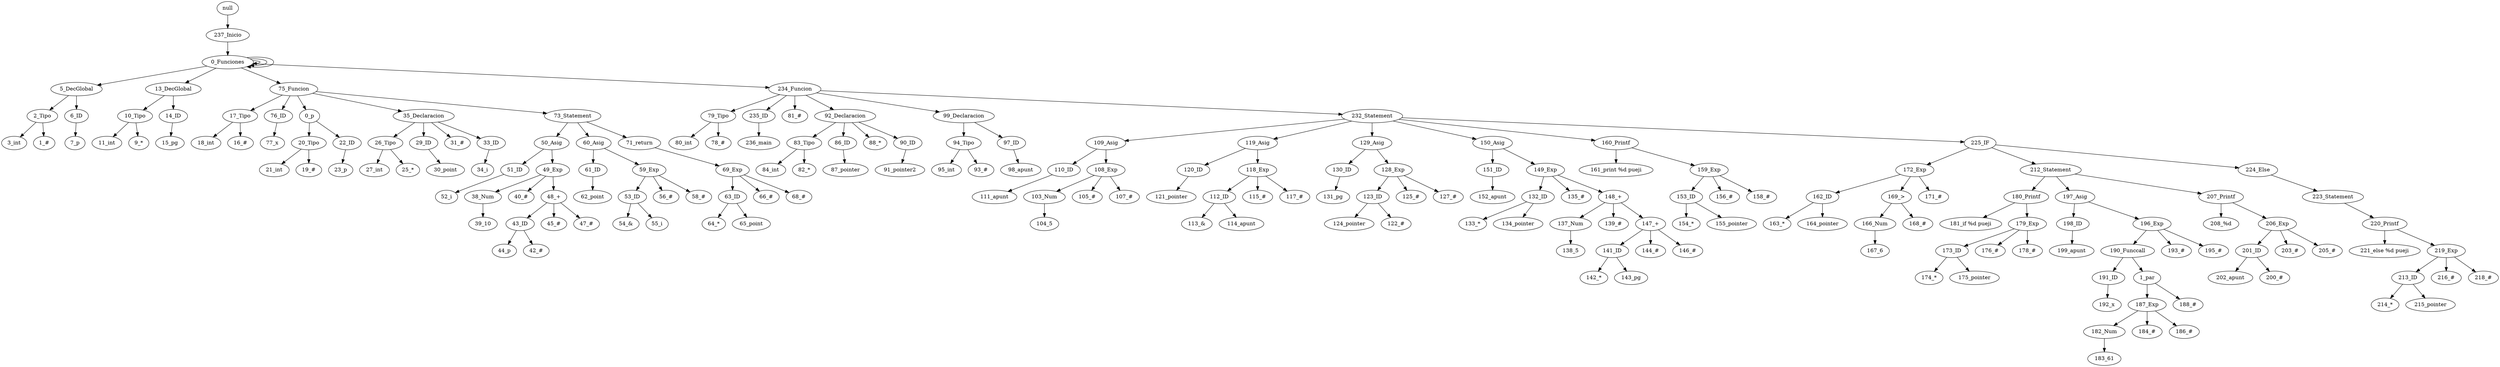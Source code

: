 digraph {
"null" -> "237_Inicio";
"237_Inicio" -> "0_Funciones";
"0_Funciones" -> "0_Funciones";
"0_Funciones" -> "0_Funciones";
"0_Funciones" -> "0_Funciones";
"0_Funciones" -> "5_DecGlobal";
"5_DecGlobal" -> "2_Tipo";
"2_Tipo" -> "3_int";
"2_Tipo" -> "1_#";
"5_DecGlobal" -> "6_ID";
"6_ID" -> "7_p";
"0_Funciones" -> "13_DecGlobal";
"13_DecGlobal" -> "10_Tipo";
"10_Tipo" -> "11_int";
"10_Tipo" -> "9_*";
"13_DecGlobal" -> "14_ID";
"14_ID" -> "15_pg";
"0_Funciones" -> "75_Funcion";
"75_Funcion" -> "17_Tipo";
"17_Tipo" -> "18_int";
"17_Tipo" -> "16_#";
"75_Funcion" -> "76_ID";
"76_ID" -> "77_x";
"75_Funcion" -> "0_p";
"0_p" -> "20_Tipo";
"20_Tipo" -> "21_int";
"20_Tipo" -> "19_#";
"0_p" -> "22_ID";
"22_ID" -> "23_p";
"75_Funcion" -> "35_Declaracion";
"35_Declaracion" -> "26_Tipo";
"26_Tipo" -> "27_int";
"26_Tipo" -> "25_*";
"35_Declaracion" -> "29_ID";
"29_ID" -> "30_point";
"35_Declaracion" -> "31_#";
"35_Declaracion" -> "33_ID";
"33_ID" -> "34_i";
"75_Funcion" -> "73_Statement";
"73_Statement" -> "50_Asig";
"50_Asig" -> "51_ID";
"51_ID" -> "52_i";
"50_Asig" -> "49_Exp";
"49_Exp" -> "38_Num";
"38_Num" -> "39_10";
"49_Exp" -> "40_#";
"49_Exp" -> "48_+";
"48_+" -> "43_ID";
"43_ID" -> "44_p";
"43_ID" -> "42_#";
"48_+" -> "45_#";
"48_+" -> "47_#";
"73_Statement" -> "60_Asig";
"60_Asig" -> "61_ID";
"61_ID" -> "62_point";
"60_Asig" -> "59_Exp";
"59_Exp" -> "53_ID";
"53_ID" -> "54_&";
"53_ID" -> "55_i";
"59_Exp" -> "56_#";
"59_Exp" -> "58_#";
"73_Statement" -> "71_return";
"71_return" -> "69_Exp";
"69_Exp" -> "63_ID";
"63_ID" -> "64_*";
"63_ID" -> "65_point";
"69_Exp" -> "66_#";
"69_Exp" -> "68_#";
"0_Funciones" -> "234_Funcion";
"234_Funcion" -> "79_Tipo";
"79_Tipo" -> "80_int";
"79_Tipo" -> "78_#";
"234_Funcion" -> "235_ID";
"235_ID" -> "236_main";
"234_Funcion" -> "81_#";
"234_Funcion" -> "92_Declaracion";
"92_Declaracion" -> "83_Tipo";
"83_Tipo" -> "84_int";
"83_Tipo" -> "82_*";
"92_Declaracion" -> "86_ID";
"86_ID" -> "87_pointer";
"92_Declaracion" -> "88_*";
"92_Declaracion" -> "90_ID";
"90_ID" -> "91_pointer2";
"234_Funcion" -> "99_Declaracion";
"99_Declaracion" -> "94_Tipo";
"94_Tipo" -> "95_int";
"94_Tipo" -> "93_#";
"99_Declaracion" -> "97_ID";
"97_ID" -> "98_apunt";
"234_Funcion" -> "232_Statement";
"232_Statement" -> "109_Asig";
"109_Asig" -> "110_ID";
"110_ID" -> "111_apunt";
"109_Asig" -> "108_Exp";
"108_Exp" -> "103_Num";
"103_Num" -> "104_5";
"108_Exp" -> "105_#";
"108_Exp" -> "107_#";
"232_Statement" -> "119_Asig";
"119_Asig" -> "120_ID";
"120_ID" -> "121_pointer";
"119_Asig" -> "118_Exp";
"118_Exp" -> "112_ID";
"112_ID" -> "113_&";
"112_ID" -> "114_apunt";
"118_Exp" -> "115_#";
"118_Exp" -> "117_#";
"232_Statement" -> "129_Asig";
"129_Asig" -> "130_ID";
"130_ID" -> "131_pg";
"129_Asig" -> "128_Exp";
"128_Exp" -> "123_ID";
"123_ID" -> "124_pointer";
"123_ID" -> "122_#";
"128_Exp" -> "125_#";
"128_Exp" -> "127_#";
"232_Statement" -> "150_Asig";
"150_Asig" -> "151_ID";
"151_ID" -> "152_apunt";
"150_Asig" -> "149_Exp";
"149_Exp" -> "132_ID";
"132_ID" -> "133_*";
"132_ID" -> "134_pointer";
"149_Exp" -> "135_#";
"149_Exp" -> "148_+";
"148_+" -> "137_Num";
"137_Num" -> "138_5";
"148_+" -> "139_#";
"148_+" -> "147_+";
"147_+" -> "141_ID";
"141_ID" -> "142_*";
"141_ID" -> "143_pg";
"147_+" -> "144_#";
"147_+" -> "146_#";
"232_Statement" -> "160_Printf";
"160_Printf" -> "161_print %d pueji\n";
"160_Printf" -> "159_Exp";
"159_Exp" -> "153_ID";
"153_ID" -> "154_*";
"153_ID" -> "155_pointer";
"159_Exp" -> "156_#";
"159_Exp" -> "158_#";
"232_Statement" -> "225_IF";
"225_IF" -> "172_Exp";
"172_Exp" -> "162_ID";
"162_ID" -> "163_*";
"162_ID" -> "164_pointer";
"172_Exp" -> "169_>";
"169_>" -> "166_Num";
"166_Num" -> "167_6";
"169_>" -> "168_#";
"172_Exp" -> "171_#";
"225_IF" -> "212_Statement";
"212_Statement" -> "180_Printf";
"180_Printf" -> "181_if %d pueji\n";
"180_Printf" -> "179_Exp";
"179_Exp" -> "173_ID";
"173_ID" -> "174_*";
"173_ID" -> "175_pointer";
"179_Exp" -> "176_#";
"179_Exp" -> "178_#";
"212_Statement" -> "197_Asig";
"197_Asig" -> "198_ID";
"198_ID" -> "199_apunt";
"197_Asig" -> "196_Exp";
"196_Exp" -> "190_Funccall";
"190_Funccall" -> "191_ID";
"191_ID" -> "192_x";
"190_Funccall" -> "1_par";
"1_par" -> "187_Exp";
"187_Exp" -> "182_Num";
"182_Num" -> "183_61";
"187_Exp" -> "184_#";
"187_Exp" -> "186_#";
"1_par" -> "188_#";
"196_Exp" -> "193_#";
"196_Exp" -> "195_#";
"212_Statement" -> "207_Printf";
"207_Printf" -> "208_%d";
"207_Printf" -> "206_Exp";
"206_Exp" -> "201_ID";
"201_ID" -> "202_apunt";
"201_ID" -> "200_#";
"206_Exp" -> "203_#";
"206_Exp" -> "205_#";
"225_IF" -> "224_Else";
"224_Else" -> "223_Statement";
"223_Statement" -> "220_Printf";
"220_Printf" -> "221_else %d pueji\n";
"220_Printf" -> "219_Exp";
"219_Exp" -> "213_ID";
"213_ID" -> "214_*";
"213_ID" -> "215_pointer";
"219_Exp" -> "216_#";
"219_Exp" -> "218_#";
}
